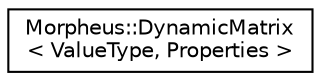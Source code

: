 digraph "Graphical Class Hierarchy"
{
 // LATEX_PDF_SIZE
  edge [fontname="Helvetica",fontsize="10",labelfontname="Helvetica",labelfontsize="10"];
  node [fontname="Helvetica",fontsize="10",shape=record];
  rankdir="LR";
  Node0 [label="Morpheus::DynamicMatrix\l\< ValueType, Properties \>",height=0.2,width=0.4,color="black", fillcolor="white", style="filled",URL="$classMorpheus_1_1DynamicMatrix.html",tooltip="Implementation of the Dynamic Sparse Matrix Format Representation."];
}
